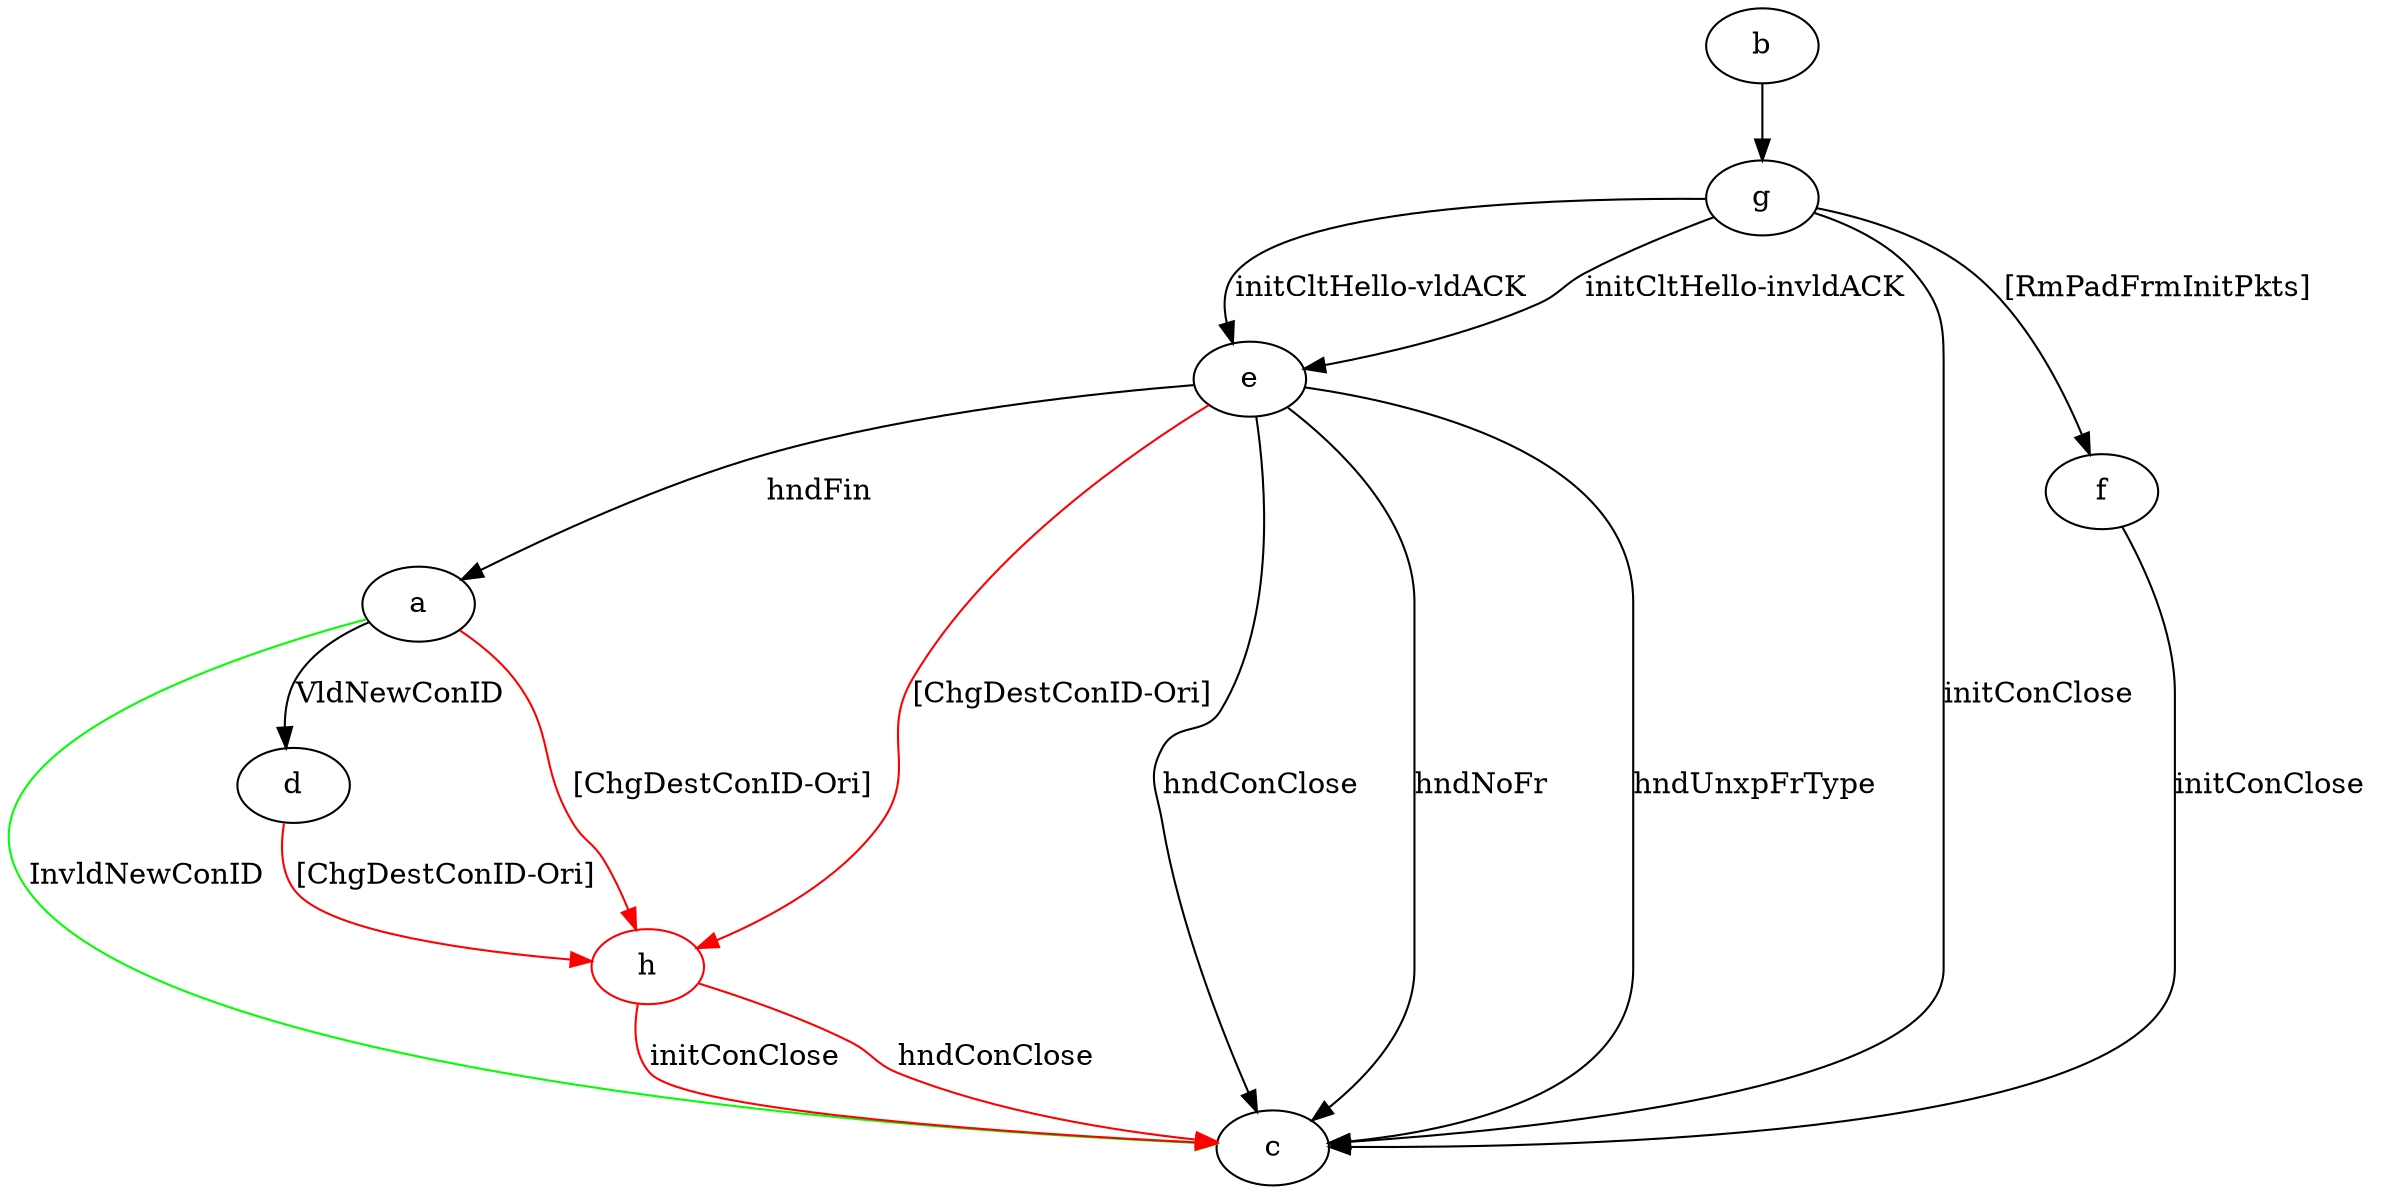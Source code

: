 digraph "" {
	a -> c	[key=0,
		color=green,
		label="InvldNewConID "];
	a -> d	[key=0,
		label="VldNewConID "];
	h	[color=red];
	a -> h	[key=0,
		color=red,
		label="[ChgDestConID-Ori] "];
	b -> g	[key=0];
	d -> h	[key=0,
		color=red,
		label="[ChgDestConID-Ori] "];
	e -> a	[key=0,
		label="hndFin "];
	e -> c	[key=0,
		label="hndConClose "];
	e -> c	[key=1,
		label="hndNoFr "];
	e -> c	[key=2,
		label="hndUnxpFrType "];
	e -> h	[key=0,
		color=red,
		label="[ChgDestConID-Ori] "];
	f -> c	[key=0,
		label="initConClose "];
	g -> c	[key=0,
		label="initConClose "];
	g -> e	[key=0,
		label="initCltHello-vldACK "];
	g -> e	[key=1,
		label="initCltHello-invldACK "];
	g -> f	[key=0,
		label="[RmPadFrmInitPkts] "];
	h -> c	[key=0,
		color=red,
		label="initConClose "];
	h -> c	[key=1,
		color=red,
		label="hndConClose "];
}
